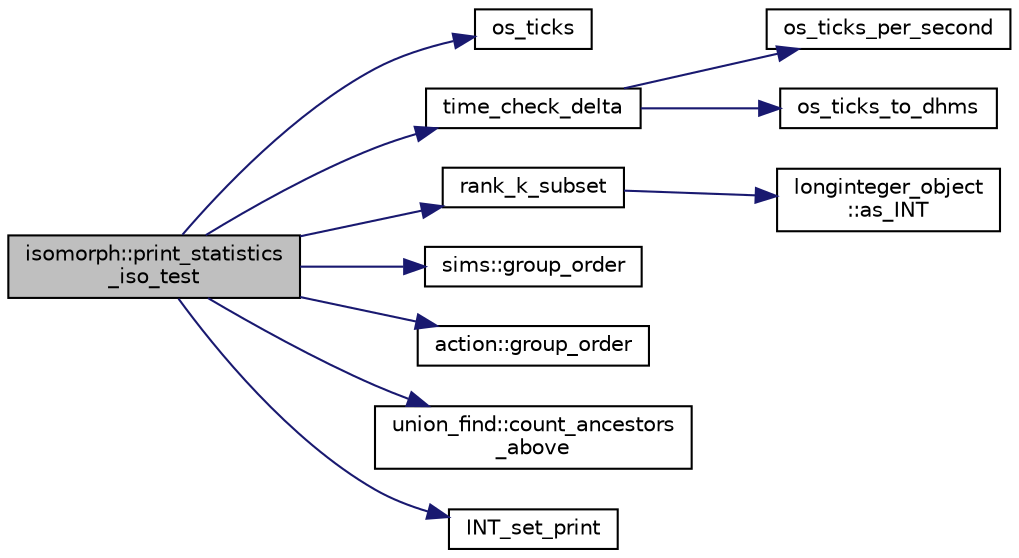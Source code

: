digraph "isomorph::print_statistics_iso_test"
{
  edge [fontname="Helvetica",fontsize="10",labelfontname="Helvetica",labelfontsize="10"];
  node [fontname="Helvetica",fontsize="10",shape=record];
  rankdir="LR";
  Node9823 [label="isomorph::print_statistics\l_iso_test",height=0.2,width=0.4,color="black", fillcolor="grey75", style="filled", fontcolor="black"];
  Node9823 -> Node9824 [color="midnightblue",fontsize="10",style="solid",fontname="Helvetica"];
  Node9824 [label="os_ticks",height=0.2,width=0.4,color="black", fillcolor="white", style="filled",URL="$d5/db4/io__and__os_8h.html#a3da6d2b09e35d569adb7101dffcb5224"];
  Node9823 -> Node9825 [color="midnightblue",fontsize="10",style="solid",fontname="Helvetica"];
  Node9825 [label="time_check_delta",height=0.2,width=0.4,color="black", fillcolor="white", style="filled",URL="$d9/d60/discreta_8h.html#a89a8565e34c7dcbb97180cd6af7454a1"];
  Node9825 -> Node9826 [color="midnightblue",fontsize="10",style="solid",fontname="Helvetica"];
  Node9826 [label="os_ticks_per_second",height=0.2,width=0.4,color="black", fillcolor="white", style="filled",URL="$d5/db4/io__and__os_8h.html#a1b35e7a094dfde9db39ae352c9c17042"];
  Node9825 -> Node9827 [color="midnightblue",fontsize="10",style="solid",fontname="Helvetica"];
  Node9827 [label="os_ticks_to_dhms",height=0.2,width=0.4,color="black", fillcolor="white", style="filled",URL="$d5/db4/io__and__os_8h.html#a0d715587fd9b8ab4e2bc822a2be313ba"];
  Node9823 -> Node9828 [color="midnightblue",fontsize="10",style="solid",fontname="Helvetica"];
  Node9828 [label="rank_k_subset",height=0.2,width=0.4,color="black", fillcolor="white", style="filled",URL="$d2/d7c/combinatorics_8_c.html#a8ec9127fb82ee9dfa337c897c7060a57"];
  Node9828 -> Node9829 [color="midnightblue",fontsize="10",style="solid",fontname="Helvetica"];
  Node9829 [label="longinteger_object\l::as_INT",height=0.2,width=0.4,color="black", fillcolor="white", style="filled",URL="$dd/d7e/classlonginteger__object.html#afb992d4679a6741acc63c8bcba27971e"];
  Node9823 -> Node9830 [color="midnightblue",fontsize="10",style="solid",fontname="Helvetica"];
  Node9830 [label="sims::group_order",height=0.2,width=0.4,color="black", fillcolor="white", style="filled",URL="$d9/df3/classsims.html#aa442445175656570fa35febbe790efad"];
  Node9823 -> Node9831 [color="midnightblue",fontsize="10",style="solid",fontname="Helvetica"];
  Node9831 [label="action::group_order",height=0.2,width=0.4,color="black", fillcolor="white", style="filled",URL="$d2/d86/classaction.html#ad1f69adb27041311d2e7be96e39388d4"];
  Node9823 -> Node9832 [color="midnightblue",fontsize="10",style="solid",fontname="Helvetica"];
  Node9832 [label="union_find::count_ancestors\l_above",height=0.2,width=0.4,color="black", fillcolor="white", style="filled",URL="$d1/dfb/classunion__find.html#a5f30bf72e328168c13e4e68f7c2d4483"];
  Node9823 -> Node9833 [color="midnightblue",fontsize="10",style="solid",fontname="Helvetica"];
  Node9833 [label="INT_set_print",height=0.2,width=0.4,color="black", fillcolor="white", style="filled",URL="$df/dbf/sajeeb_8_c.html#a97614645ec11df30e0e896367f91ffd9"];
}
